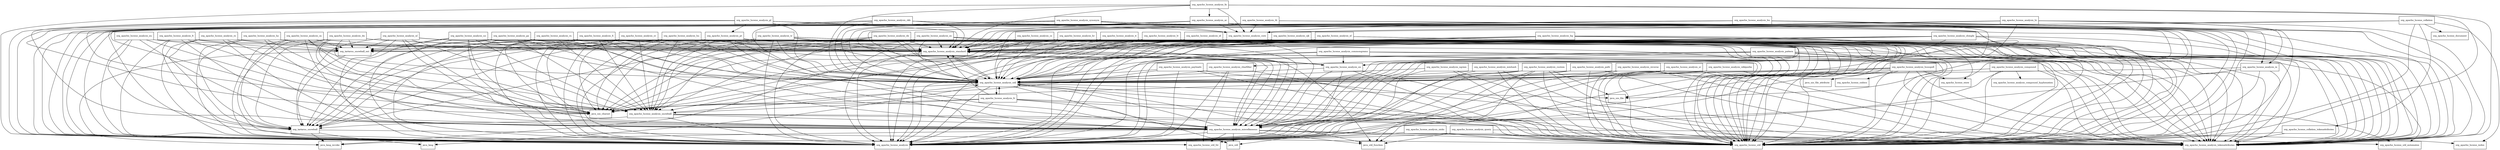 digraph lucene_analyzers_common_8_1_1_package_dependencies {
  node [shape = box, fontsize=10.0];
  org_apache_lucene_analysis_ar -> org_apache_lucene_analysis;
  org_apache_lucene_analysis_ar -> org_apache_lucene_analysis_core;
  org_apache_lucene_analysis_ar -> org_apache_lucene_analysis_miscellaneous;
  org_apache_lucene_analysis_ar -> org_apache_lucene_analysis_standard;
  org_apache_lucene_analysis_ar -> org_apache_lucene_analysis_tokenattributes;
  org_apache_lucene_analysis_ar -> org_apache_lucene_analysis_util;
  org_apache_lucene_analysis_ar -> org_apache_lucene_util;
  org_apache_lucene_analysis_bg -> org_apache_lucene_analysis;
  org_apache_lucene_analysis_bg -> org_apache_lucene_analysis_miscellaneous;
  org_apache_lucene_analysis_bg -> org_apache_lucene_analysis_standard;
  org_apache_lucene_analysis_bg -> org_apache_lucene_analysis_tokenattributes;
  org_apache_lucene_analysis_bg -> org_apache_lucene_analysis_util;
  org_apache_lucene_analysis_bg -> org_apache_lucene_util;
  org_apache_lucene_analysis_bn -> org_apache_lucene_analysis;
  org_apache_lucene_analysis_bn -> org_apache_lucene_analysis_core;
  org_apache_lucene_analysis_bn -> org_apache_lucene_analysis_in;
  org_apache_lucene_analysis_bn -> org_apache_lucene_analysis_miscellaneous;
  org_apache_lucene_analysis_bn -> org_apache_lucene_analysis_standard;
  org_apache_lucene_analysis_bn -> org_apache_lucene_analysis_tokenattributes;
  org_apache_lucene_analysis_bn -> org_apache_lucene_analysis_util;
  org_apache_lucene_analysis_bn -> org_apache_lucene_util;
  org_apache_lucene_analysis_br -> java_nio_charset;
  org_apache_lucene_analysis_br -> org_apache_lucene_analysis;
  org_apache_lucene_analysis_br -> org_apache_lucene_analysis_miscellaneous;
  org_apache_lucene_analysis_br -> org_apache_lucene_analysis_standard;
  org_apache_lucene_analysis_br -> org_apache_lucene_analysis_tokenattributes;
  org_apache_lucene_analysis_br -> org_apache_lucene_analysis_util;
  org_apache_lucene_analysis_br -> org_apache_lucene_util;
  org_apache_lucene_analysis_ca -> org_apache_lucene_analysis;
  org_apache_lucene_analysis_ca -> org_apache_lucene_analysis_miscellaneous;
  org_apache_lucene_analysis_ca -> org_apache_lucene_analysis_snowball;
  org_apache_lucene_analysis_ca -> org_apache_lucene_analysis_standard;
  org_apache_lucene_analysis_ca -> org_apache_lucene_analysis_util;
  org_apache_lucene_analysis_ca -> org_tartarus_snowball;
  org_apache_lucene_analysis_ca -> org_tartarus_snowball_ext;
  org_apache_lucene_analysis_charfilter -> org_apache_lucene_analysis;
  org_apache_lucene_analysis_charfilter -> org_apache_lucene_analysis_util;
  org_apache_lucene_analysis_charfilter -> org_apache_lucene_util;
  org_apache_lucene_analysis_charfilter -> org_apache_lucene_util_fst;
  org_apache_lucene_analysis_cjk -> org_apache_lucene_analysis;
  org_apache_lucene_analysis_cjk -> org_apache_lucene_analysis_standard;
  org_apache_lucene_analysis_cjk -> org_apache_lucene_analysis_tokenattributes;
  org_apache_lucene_analysis_cjk -> org_apache_lucene_analysis_util;
  org_apache_lucene_analysis_cjk -> org_apache_lucene_util;
  org_apache_lucene_analysis_ckb -> java_nio_charset;
  org_apache_lucene_analysis_ckb -> org_apache_lucene_analysis;
  org_apache_lucene_analysis_ckb -> org_apache_lucene_analysis_core;
  org_apache_lucene_analysis_ckb -> org_apache_lucene_analysis_miscellaneous;
  org_apache_lucene_analysis_ckb -> org_apache_lucene_analysis_standard;
  org_apache_lucene_analysis_ckb -> org_apache_lucene_analysis_tokenattributes;
  org_apache_lucene_analysis_ckb -> org_apache_lucene_analysis_util;
  org_apache_lucene_analysis_ckb -> org_apache_lucene_util;
  org_apache_lucene_analysis_commongrams -> org_apache_lucene_analysis;
  org_apache_lucene_analysis_commongrams -> org_apache_lucene_analysis_en;
  org_apache_lucene_analysis_commongrams -> org_apache_lucene_analysis_tokenattributes;
  org_apache_lucene_analysis_commongrams -> org_apache_lucene_analysis_util;
  org_apache_lucene_analysis_commongrams -> org_apache_lucene_util;
  org_apache_lucene_analysis_compound -> org_apache_lucene_analysis;
  org_apache_lucene_analysis_compound -> org_apache_lucene_analysis_compound_hyphenation;
  org_apache_lucene_analysis_compound -> org_apache_lucene_analysis_tokenattributes;
  org_apache_lucene_analysis_compound -> org_apache_lucene_analysis_util;
  org_apache_lucene_analysis_compound -> org_apache_lucene_util;
  org_apache_lucene_analysis_core -> java_nio_file;
  org_apache_lucene_analysis_core -> org_apache_lucene_analysis;
  org_apache_lucene_analysis_core -> org_apache_lucene_analysis_en;
  org_apache_lucene_analysis_core -> org_apache_lucene_analysis_standard;
  org_apache_lucene_analysis_core -> org_apache_lucene_analysis_tokenattributes;
  org_apache_lucene_analysis_core -> org_apache_lucene_analysis_util;
  org_apache_lucene_analysis_core -> org_apache_lucene_util;
  org_apache_lucene_analysis_custom -> java_nio_file;
  org_apache_lucene_analysis_custom -> java_util;
  org_apache_lucene_analysis_custom -> java_util_function;
  org_apache_lucene_analysis_custom -> org_apache_lucene_analysis;
  org_apache_lucene_analysis_custom -> org_apache_lucene_analysis_miscellaneous;
  org_apache_lucene_analysis_custom -> org_apache_lucene_analysis_tokenattributes;
  org_apache_lucene_analysis_custom -> org_apache_lucene_analysis_util;
  org_apache_lucene_analysis_custom -> org_apache_lucene_util;
  org_apache_lucene_analysis_cz -> java_nio_charset;
  org_apache_lucene_analysis_cz -> org_apache_lucene_analysis;
  org_apache_lucene_analysis_cz -> org_apache_lucene_analysis_miscellaneous;
  org_apache_lucene_analysis_cz -> org_apache_lucene_analysis_standard;
  org_apache_lucene_analysis_cz -> org_apache_lucene_analysis_tokenattributes;
  org_apache_lucene_analysis_cz -> org_apache_lucene_analysis_util;
  org_apache_lucene_analysis_cz -> org_apache_lucene_util;
  org_apache_lucene_analysis_da -> java_nio_charset;
  org_apache_lucene_analysis_da -> org_apache_lucene_analysis;
  org_apache_lucene_analysis_da -> org_apache_lucene_analysis_miscellaneous;
  org_apache_lucene_analysis_da -> org_apache_lucene_analysis_snowball;
  org_apache_lucene_analysis_da -> org_apache_lucene_analysis_standard;
  org_apache_lucene_analysis_da -> org_apache_lucene_util;
  org_apache_lucene_analysis_da -> org_tartarus_snowball;
  org_apache_lucene_analysis_da -> org_tartarus_snowball_ext;
  org_apache_lucene_analysis_de -> java_nio_charset;
  org_apache_lucene_analysis_de -> org_apache_lucene_analysis;
  org_apache_lucene_analysis_de -> org_apache_lucene_analysis_miscellaneous;
  org_apache_lucene_analysis_de -> org_apache_lucene_analysis_snowball;
  org_apache_lucene_analysis_de -> org_apache_lucene_analysis_standard;
  org_apache_lucene_analysis_de -> org_apache_lucene_analysis_tokenattributes;
  org_apache_lucene_analysis_de -> org_apache_lucene_analysis_util;
  org_apache_lucene_analysis_de -> org_apache_lucene_util;
  org_apache_lucene_analysis_el -> org_apache_lucene_analysis;
  org_apache_lucene_analysis_el -> org_apache_lucene_analysis_standard;
  org_apache_lucene_analysis_el -> org_apache_lucene_analysis_tokenattributes;
  org_apache_lucene_analysis_el -> org_apache_lucene_analysis_util;
  org_apache_lucene_analysis_el -> org_apache_lucene_util;
  org_apache_lucene_analysis_en -> org_apache_lucene_analysis;
  org_apache_lucene_analysis_en -> org_apache_lucene_analysis_miscellaneous;
  org_apache_lucene_analysis_en -> org_apache_lucene_analysis_standard;
  org_apache_lucene_analysis_en -> org_apache_lucene_analysis_tokenattributes;
  org_apache_lucene_analysis_en -> org_apache_lucene_analysis_util;
  org_apache_lucene_analysis_en -> org_apache_lucene_util;
  org_apache_lucene_analysis_es -> java_nio_charset;
  org_apache_lucene_analysis_es -> org_apache_lucene_analysis;
  org_apache_lucene_analysis_es -> org_apache_lucene_analysis_miscellaneous;
  org_apache_lucene_analysis_es -> org_apache_lucene_analysis_snowball;
  org_apache_lucene_analysis_es -> org_apache_lucene_analysis_standard;
  org_apache_lucene_analysis_es -> org_apache_lucene_analysis_tokenattributes;
  org_apache_lucene_analysis_es -> org_apache_lucene_analysis_util;
  org_apache_lucene_analysis_es -> org_apache_lucene_util;
  org_apache_lucene_analysis_eu -> org_apache_lucene_analysis;
  org_apache_lucene_analysis_eu -> org_apache_lucene_analysis_miscellaneous;
  org_apache_lucene_analysis_eu -> org_apache_lucene_analysis_snowball;
  org_apache_lucene_analysis_eu -> org_apache_lucene_analysis_standard;
  org_apache_lucene_analysis_eu -> org_tartarus_snowball;
  org_apache_lucene_analysis_eu -> org_tartarus_snowball_ext;
  org_apache_lucene_analysis_fa -> org_apache_lucene_analysis;
  org_apache_lucene_analysis_fa -> org_apache_lucene_analysis_ar;
  org_apache_lucene_analysis_fa -> org_apache_lucene_analysis_core;
  org_apache_lucene_analysis_fa -> org_apache_lucene_analysis_standard;
  org_apache_lucene_analysis_fa -> org_apache_lucene_analysis_tokenattributes;
  org_apache_lucene_analysis_fa -> org_apache_lucene_analysis_util;
  org_apache_lucene_analysis_fa -> org_apache_lucene_util;
  org_apache_lucene_analysis_fi -> java_nio_charset;
  org_apache_lucene_analysis_fi -> org_apache_lucene_analysis;
  org_apache_lucene_analysis_fi -> org_apache_lucene_analysis_miscellaneous;
  org_apache_lucene_analysis_fi -> org_apache_lucene_analysis_snowball;
  org_apache_lucene_analysis_fi -> org_apache_lucene_analysis_standard;
  org_apache_lucene_analysis_fi -> org_apache_lucene_analysis_tokenattributes;
  org_apache_lucene_analysis_fi -> org_apache_lucene_analysis_util;
  org_apache_lucene_analysis_fi -> org_apache_lucene_util;
  org_apache_lucene_analysis_fi -> org_tartarus_snowball;
  org_apache_lucene_analysis_fi -> org_tartarus_snowball_ext;
  org_apache_lucene_analysis_fr -> java_nio_charset;
  org_apache_lucene_analysis_fr -> org_apache_lucene_analysis;
  org_apache_lucene_analysis_fr -> org_apache_lucene_analysis_miscellaneous;
  org_apache_lucene_analysis_fr -> org_apache_lucene_analysis_snowball;
  org_apache_lucene_analysis_fr -> org_apache_lucene_analysis_standard;
  org_apache_lucene_analysis_fr -> org_apache_lucene_analysis_tokenattributes;
  org_apache_lucene_analysis_fr -> org_apache_lucene_analysis_util;
  org_apache_lucene_analysis_fr -> org_apache_lucene_util;
  org_apache_lucene_analysis_ga -> org_apache_lucene_analysis;
  org_apache_lucene_analysis_ga -> org_apache_lucene_analysis_miscellaneous;
  org_apache_lucene_analysis_ga -> org_apache_lucene_analysis_snowball;
  org_apache_lucene_analysis_ga -> org_apache_lucene_analysis_standard;
  org_apache_lucene_analysis_ga -> org_apache_lucene_analysis_tokenattributes;
  org_apache_lucene_analysis_ga -> org_apache_lucene_analysis_util;
  org_apache_lucene_analysis_ga -> org_apache_lucene_util;
  org_apache_lucene_analysis_ga -> org_tartarus_snowball;
  org_apache_lucene_analysis_ga -> org_tartarus_snowball_ext;
  org_apache_lucene_analysis_gl -> java_nio_charset;
  org_apache_lucene_analysis_gl -> org_apache_lucene_analysis;
  org_apache_lucene_analysis_gl -> org_apache_lucene_analysis_miscellaneous;
  org_apache_lucene_analysis_gl -> org_apache_lucene_analysis_pt;
  org_apache_lucene_analysis_gl -> org_apache_lucene_analysis_standard;
  org_apache_lucene_analysis_gl -> org_apache_lucene_analysis_tokenattributes;
  org_apache_lucene_analysis_gl -> org_apache_lucene_analysis_util;
  org_apache_lucene_analysis_gl -> org_apache_lucene_util;
  org_apache_lucene_analysis_hi -> org_apache_lucene_analysis;
  org_apache_lucene_analysis_hi -> org_apache_lucene_analysis_core;
  org_apache_lucene_analysis_hi -> org_apache_lucene_analysis_in;
  org_apache_lucene_analysis_hi -> org_apache_lucene_analysis_miscellaneous;
  org_apache_lucene_analysis_hi -> org_apache_lucene_analysis_standard;
  org_apache_lucene_analysis_hi -> org_apache_lucene_analysis_tokenattributes;
  org_apache_lucene_analysis_hi -> org_apache_lucene_analysis_util;
  org_apache_lucene_analysis_hi -> org_apache_lucene_util;
  org_apache_lucene_analysis_hu -> java_nio_charset;
  org_apache_lucene_analysis_hu -> org_apache_lucene_analysis;
  org_apache_lucene_analysis_hu -> org_apache_lucene_analysis_miscellaneous;
  org_apache_lucene_analysis_hu -> org_apache_lucene_analysis_snowball;
  org_apache_lucene_analysis_hu -> org_apache_lucene_analysis_standard;
  org_apache_lucene_analysis_hu -> org_apache_lucene_analysis_tokenattributes;
  org_apache_lucene_analysis_hu -> org_apache_lucene_analysis_util;
  org_apache_lucene_analysis_hu -> org_apache_lucene_util;
  org_apache_lucene_analysis_hu -> org_tartarus_snowball;
  org_apache_lucene_analysis_hu -> org_tartarus_snowball_ext;
  org_apache_lucene_analysis_hunspell -> java_nio_charset;
  org_apache_lucene_analysis_hunspell -> java_nio_file;
  org_apache_lucene_analysis_hunspell -> java_nio_file_attribute;
  org_apache_lucene_analysis_hunspell -> org_apache_lucene_analysis;
  org_apache_lucene_analysis_hunspell -> org_apache_lucene_analysis_tokenattributes;
  org_apache_lucene_analysis_hunspell -> org_apache_lucene_analysis_util;
  org_apache_lucene_analysis_hunspell -> org_apache_lucene_codecs;
  org_apache_lucene_analysis_hunspell -> org_apache_lucene_store;
  org_apache_lucene_analysis_hunspell -> org_apache_lucene_util;
  org_apache_lucene_analysis_hunspell -> org_apache_lucene_util_automaton;
  org_apache_lucene_analysis_hunspell -> org_apache_lucene_util_fst;
  org_apache_lucene_analysis_hy -> org_apache_lucene_analysis;
  org_apache_lucene_analysis_hy -> org_apache_lucene_analysis_miscellaneous;
  org_apache_lucene_analysis_hy -> org_apache_lucene_analysis_snowball;
  org_apache_lucene_analysis_hy -> org_apache_lucene_analysis_standard;
  org_apache_lucene_analysis_hy -> org_tartarus_snowball;
  org_apache_lucene_analysis_hy -> org_tartarus_snowball_ext;
  org_apache_lucene_analysis_id -> org_apache_lucene_analysis;
  org_apache_lucene_analysis_id -> org_apache_lucene_analysis_miscellaneous;
  org_apache_lucene_analysis_id -> org_apache_lucene_analysis_standard;
  org_apache_lucene_analysis_id -> org_apache_lucene_analysis_tokenattributes;
  org_apache_lucene_analysis_id -> org_apache_lucene_analysis_util;
  org_apache_lucene_analysis_id -> org_apache_lucene_util;
  org_apache_lucene_analysis_in -> org_apache_lucene_analysis;
  org_apache_lucene_analysis_in -> org_apache_lucene_analysis_tokenattributes;
  org_apache_lucene_analysis_in -> org_apache_lucene_analysis_util;
  org_apache_lucene_analysis_in -> org_apache_lucene_util;
  org_apache_lucene_analysis_it -> java_nio_charset;
  org_apache_lucene_analysis_it -> org_apache_lucene_analysis;
  org_apache_lucene_analysis_it -> org_apache_lucene_analysis_miscellaneous;
  org_apache_lucene_analysis_it -> org_apache_lucene_analysis_snowball;
  org_apache_lucene_analysis_it -> org_apache_lucene_analysis_standard;
  org_apache_lucene_analysis_it -> org_apache_lucene_analysis_tokenattributes;
  org_apache_lucene_analysis_it -> org_apache_lucene_analysis_util;
  org_apache_lucene_analysis_it -> org_apache_lucene_util;
  org_apache_lucene_analysis_lt -> org_apache_lucene_analysis;
  org_apache_lucene_analysis_lt -> org_apache_lucene_analysis_miscellaneous;
  org_apache_lucene_analysis_lt -> org_apache_lucene_analysis_snowball;
  org_apache_lucene_analysis_lt -> org_apache_lucene_analysis_standard;
  org_apache_lucene_analysis_lt -> org_tartarus_snowball;
  org_apache_lucene_analysis_lt -> org_tartarus_snowball_ext;
  org_apache_lucene_analysis_lv -> java_nio_charset;
  org_apache_lucene_analysis_lv -> org_apache_lucene_analysis;
  org_apache_lucene_analysis_lv -> org_apache_lucene_analysis_miscellaneous;
  org_apache_lucene_analysis_lv -> org_apache_lucene_analysis_standard;
  org_apache_lucene_analysis_lv -> org_apache_lucene_analysis_tokenattributes;
  org_apache_lucene_analysis_lv -> org_apache_lucene_analysis_util;
  org_apache_lucene_analysis_lv -> org_apache_lucene_util;
  org_apache_lucene_analysis_minhash -> org_apache_lucene_analysis;
  org_apache_lucene_analysis_minhash -> org_apache_lucene_analysis_tokenattributes;
  org_apache_lucene_analysis_minhash -> org_apache_lucene_analysis_util;
  org_apache_lucene_analysis_minhash -> org_apache_lucene_util;
  org_apache_lucene_analysis_miscellaneous -> java_lang_invoke;
  org_apache_lucene_analysis_miscellaneous -> java_util;
  org_apache_lucene_analysis_miscellaneous -> java_util_function;
  org_apache_lucene_analysis_miscellaneous -> org_apache_lucene_analysis;
  org_apache_lucene_analysis_miscellaneous -> org_apache_lucene_analysis_tokenattributes;
  org_apache_lucene_analysis_miscellaneous -> org_apache_lucene_analysis_util;
  org_apache_lucene_analysis_miscellaneous -> org_apache_lucene_util;
  org_apache_lucene_analysis_miscellaneous -> org_apache_lucene_util_automaton;
  org_apache_lucene_analysis_miscellaneous -> org_apache_lucene_util_fst;
  org_apache_lucene_analysis_ngram -> org_apache_lucene_analysis;
  org_apache_lucene_analysis_ngram -> org_apache_lucene_analysis_tokenattributes;
  org_apache_lucene_analysis_ngram -> org_apache_lucene_analysis_util;
  org_apache_lucene_analysis_ngram -> org_apache_lucene_util;
  org_apache_lucene_analysis_nl -> java_nio_charset;
  org_apache_lucene_analysis_nl -> org_apache_lucene_analysis;
  org_apache_lucene_analysis_nl -> org_apache_lucene_analysis_miscellaneous;
  org_apache_lucene_analysis_nl -> org_apache_lucene_analysis_snowball;
  org_apache_lucene_analysis_nl -> org_apache_lucene_analysis_standard;
  org_apache_lucene_analysis_nl -> org_apache_lucene_util;
  org_apache_lucene_analysis_nl -> org_tartarus_snowball;
  org_apache_lucene_analysis_nl -> org_tartarus_snowball_ext;
  org_apache_lucene_analysis_no -> java_nio_charset;
  org_apache_lucene_analysis_no -> org_apache_lucene_analysis;
  org_apache_lucene_analysis_no -> org_apache_lucene_analysis_miscellaneous;
  org_apache_lucene_analysis_no -> org_apache_lucene_analysis_snowball;
  org_apache_lucene_analysis_no -> org_apache_lucene_analysis_standard;
  org_apache_lucene_analysis_no -> org_apache_lucene_analysis_tokenattributes;
  org_apache_lucene_analysis_no -> org_apache_lucene_analysis_util;
  org_apache_lucene_analysis_no -> org_apache_lucene_util;
  org_apache_lucene_analysis_no -> org_tartarus_snowball;
  org_apache_lucene_analysis_no -> org_tartarus_snowball_ext;
  org_apache_lucene_analysis_path -> org_apache_lucene_analysis;
  org_apache_lucene_analysis_path -> org_apache_lucene_analysis_tokenattributes;
  org_apache_lucene_analysis_path -> org_apache_lucene_analysis_util;
  org_apache_lucene_analysis_path -> org_apache_lucene_util;
  org_apache_lucene_analysis_pattern -> org_apache_lucene_analysis;
  org_apache_lucene_analysis_pattern -> org_apache_lucene_analysis_charfilter;
  org_apache_lucene_analysis_pattern -> org_apache_lucene_analysis_tokenattributes;
  org_apache_lucene_analysis_pattern -> org_apache_lucene_analysis_util;
  org_apache_lucene_analysis_pattern -> org_apache_lucene_util;
  org_apache_lucene_analysis_pattern -> org_apache_lucene_util_automaton;
  org_apache_lucene_analysis_payloads -> java_nio_charset;
  org_apache_lucene_analysis_payloads -> org_apache_lucene_analysis;
  org_apache_lucene_analysis_payloads -> org_apache_lucene_analysis_tokenattributes;
  org_apache_lucene_analysis_payloads -> org_apache_lucene_analysis_util;
  org_apache_lucene_analysis_payloads -> org_apache_lucene_util;
  org_apache_lucene_analysis_pt -> java_nio_charset;
  org_apache_lucene_analysis_pt -> org_apache_lucene_analysis;
  org_apache_lucene_analysis_pt -> org_apache_lucene_analysis_miscellaneous;
  org_apache_lucene_analysis_pt -> org_apache_lucene_analysis_snowball;
  org_apache_lucene_analysis_pt -> org_apache_lucene_analysis_standard;
  org_apache_lucene_analysis_pt -> org_apache_lucene_analysis_tokenattributes;
  org_apache_lucene_analysis_pt -> org_apache_lucene_analysis_util;
  org_apache_lucene_analysis_pt -> org_apache_lucene_util;
  org_apache_lucene_analysis_query -> java_util_function;
  org_apache_lucene_analysis_query -> org_apache_lucene_analysis;
  org_apache_lucene_analysis_query -> org_apache_lucene_index;
  org_apache_lucene_analysis_query -> org_apache_lucene_util;
  org_apache_lucene_analysis_reverse -> org_apache_lucene_analysis;
  org_apache_lucene_analysis_reverse -> org_apache_lucene_analysis_tokenattributes;
  org_apache_lucene_analysis_reverse -> org_apache_lucene_analysis_util;
  org_apache_lucene_analysis_reverse -> org_apache_lucene_util;
  org_apache_lucene_analysis_ro -> org_apache_lucene_analysis;
  org_apache_lucene_analysis_ro -> org_apache_lucene_analysis_miscellaneous;
  org_apache_lucene_analysis_ro -> org_apache_lucene_analysis_snowball;
  org_apache_lucene_analysis_ro -> org_apache_lucene_analysis_standard;
  org_apache_lucene_analysis_ro -> org_tartarus_snowball;
  org_apache_lucene_analysis_ro -> org_tartarus_snowball_ext;
  org_apache_lucene_analysis_ru -> java_nio_charset;
  org_apache_lucene_analysis_ru -> org_apache_lucene_analysis;
  org_apache_lucene_analysis_ru -> org_apache_lucene_analysis_miscellaneous;
  org_apache_lucene_analysis_ru -> org_apache_lucene_analysis_snowball;
  org_apache_lucene_analysis_ru -> org_apache_lucene_analysis_standard;
  org_apache_lucene_analysis_ru -> org_apache_lucene_analysis_tokenattributes;
  org_apache_lucene_analysis_ru -> org_apache_lucene_analysis_util;
  org_apache_lucene_analysis_ru -> org_apache_lucene_util;
  org_apache_lucene_analysis_ru -> org_tartarus_snowball;
  org_apache_lucene_analysis_ru -> org_tartarus_snowball_ext;
  org_apache_lucene_analysis_shingle -> java_util_function;
  org_apache_lucene_analysis_shingle -> org_apache_lucene_analysis;
  org_apache_lucene_analysis_shingle -> org_apache_lucene_analysis_standard;
  org_apache_lucene_analysis_shingle -> org_apache_lucene_analysis_tokenattributes;
  org_apache_lucene_analysis_shingle -> org_apache_lucene_analysis_util;
  org_apache_lucene_analysis_shingle -> org_apache_lucene_util;
  org_apache_lucene_analysis_sinks -> org_apache_lucene_analysis;
  org_apache_lucene_analysis_sinks -> org_apache_lucene_util;
  org_apache_lucene_analysis_snowball -> org_apache_lucene_analysis;
  org_apache_lucene_analysis_snowball -> org_apache_lucene_analysis_miscellaneous;
  org_apache_lucene_analysis_snowball -> org_apache_lucene_analysis_tokenattributes;
  org_apache_lucene_analysis_snowball -> org_apache_lucene_analysis_util;
  org_apache_lucene_analysis_snowball -> org_apache_lucene_util;
  org_apache_lucene_analysis_snowball -> org_tartarus_snowball;
  org_apache_lucene_analysis_sr -> org_apache_lucene_analysis;
  org_apache_lucene_analysis_sr -> org_apache_lucene_analysis_tokenattributes;
  org_apache_lucene_analysis_sr -> org_apache_lucene_analysis_util;
  org_apache_lucene_analysis_sr -> org_apache_lucene_util;
  org_apache_lucene_analysis_standard -> java_lang_invoke;
  org_apache_lucene_analysis_standard -> java_util_function;
  org_apache_lucene_analysis_standard -> org_apache_lucene_analysis;
  org_apache_lucene_analysis_standard -> org_apache_lucene_analysis_en;
  org_apache_lucene_analysis_standard -> org_apache_lucene_analysis_tokenattributes;
  org_apache_lucene_analysis_standard -> org_apache_lucene_analysis_util;
  org_apache_lucene_analysis_standard -> org_apache_lucene_util;
  org_apache_lucene_analysis_sv -> java_nio_charset;
  org_apache_lucene_analysis_sv -> org_apache_lucene_analysis;
  org_apache_lucene_analysis_sv -> org_apache_lucene_analysis_miscellaneous;
  org_apache_lucene_analysis_sv -> org_apache_lucene_analysis_snowball;
  org_apache_lucene_analysis_sv -> org_apache_lucene_analysis_standard;
  org_apache_lucene_analysis_sv -> org_apache_lucene_analysis_tokenattributes;
  org_apache_lucene_analysis_sv -> org_apache_lucene_analysis_util;
  org_apache_lucene_analysis_sv -> org_apache_lucene_util;
  org_apache_lucene_analysis_sv -> org_tartarus_snowball;
  org_apache_lucene_analysis_sv -> org_tartarus_snowball_ext;
  org_apache_lucene_analysis_synonym -> java_nio_charset;
  org_apache_lucene_analysis_synonym -> org_apache_lucene_analysis;
  org_apache_lucene_analysis_synonym -> org_apache_lucene_analysis_core;
  org_apache_lucene_analysis_synonym -> org_apache_lucene_analysis_tokenattributes;
  org_apache_lucene_analysis_synonym -> org_apache_lucene_analysis_util;
  org_apache_lucene_analysis_synonym -> org_apache_lucene_store;
  org_apache_lucene_analysis_synonym -> org_apache_lucene_util;
  org_apache_lucene_analysis_synonym -> org_apache_lucene_util_fst;
  org_apache_lucene_analysis_th -> org_apache_lucene_analysis;
  org_apache_lucene_analysis_th -> org_apache_lucene_analysis_core;
  org_apache_lucene_analysis_th -> org_apache_lucene_analysis_tokenattributes;
  org_apache_lucene_analysis_th -> org_apache_lucene_analysis_util;
  org_apache_lucene_analysis_th -> org_apache_lucene_util;
  org_apache_lucene_analysis_tr -> org_apache_lucene_analysis;
  org_apache_lucene_analysis_tr -> org_apache_lucene_analysis_miscellaneous;
  org_apache_lucene_analysis_tr -> org_apache_lucene_analysis_snowball;
  org_apache_lucene_analysis_tr -> org_apache_lucene_analysis_standard;
  org_apache_lucene_analysis_tr -> org_apache_lucene_analysis_tokenattributes;
  org_apache_lucene_analysis_tr -> org_apache_lucene_analysis_util;
  org_apache_lucene_analysis_tr -> org_apache_lucene_util;
  org_apache_lucene_analysis_tr -> org_tartarus_snowball;
  org_apache_lucene_analysis_tr -> org_tartarus_snowball_ext;
  org_apache_lucene_analysis_util -> java_lang;
  org_apache_lucene_analysis_util -> java_nio_charset;
  org_apache_lucene_analysis_util -> java_nio_file;
  org_apache_lucene_analysis_util -> java_util;
  org_apache_lucene_analysis_util -> java_util_function;
  org_apache_lucene_analysis_util -> org_apache_lucene_analysis;
  org_apache_lucene_analysis_util -> org_apache_lucene_analysis_fr;
  org_apache_lucene_analysis_util -> org_apache_lucene_analysis_standard;
  org_apache_lucene_analysis_util -> org_apache_lucene_analysis_tokenattributes;
  org_apache_lucene_analysis_util -> org_apache_lucene_util;
  org_apache_lucene_analysis_wikipedia -> org_apache_lucene_analysis;
  org_apache_lucene_analysis_wikipedia -> org_apache_lucene_analysis_tokenattributes;
  org_apache_lucene_analysis_wikipedia -> org_apache_lucene_analysis_util;
  org_apache_lucene_analysis_wikipedia -> org_apache_lucene_util;
  org_apache_lucene_collation -> org_apache_lucene_analysis;
  org_apache_lucene_collation -> org_apache_lucene_analysis_core;
  org_apache_lucene_collation -> org_apache_lucene_collation_tokenattributes;
  org_apache_lucene_collation -> org_apache_lucene_document;
  org_apache_lucene_collation -> org_apache_lucene_index;
  org_apache_lucene_collation -> org_apache_lucene_util;
  org_apache_lucene_collation_tokenattributes -> org_apache_lucene_analysis_tokenattributes;
  org_apache_lucene_collation_tokenattributes -> org_apache_lucene_util;
  org_tartarus_snowball -> java_lang;
  org_tartarus_snowball -> java_lang_invoke;
  org_tartarus_snowball -> org_apache_lucene_util;
  org_tartarus_snowball_ext -> java_lang_invoke;
  org_tartarus_snowball_ext -> org_tartarus_snowball;
}
